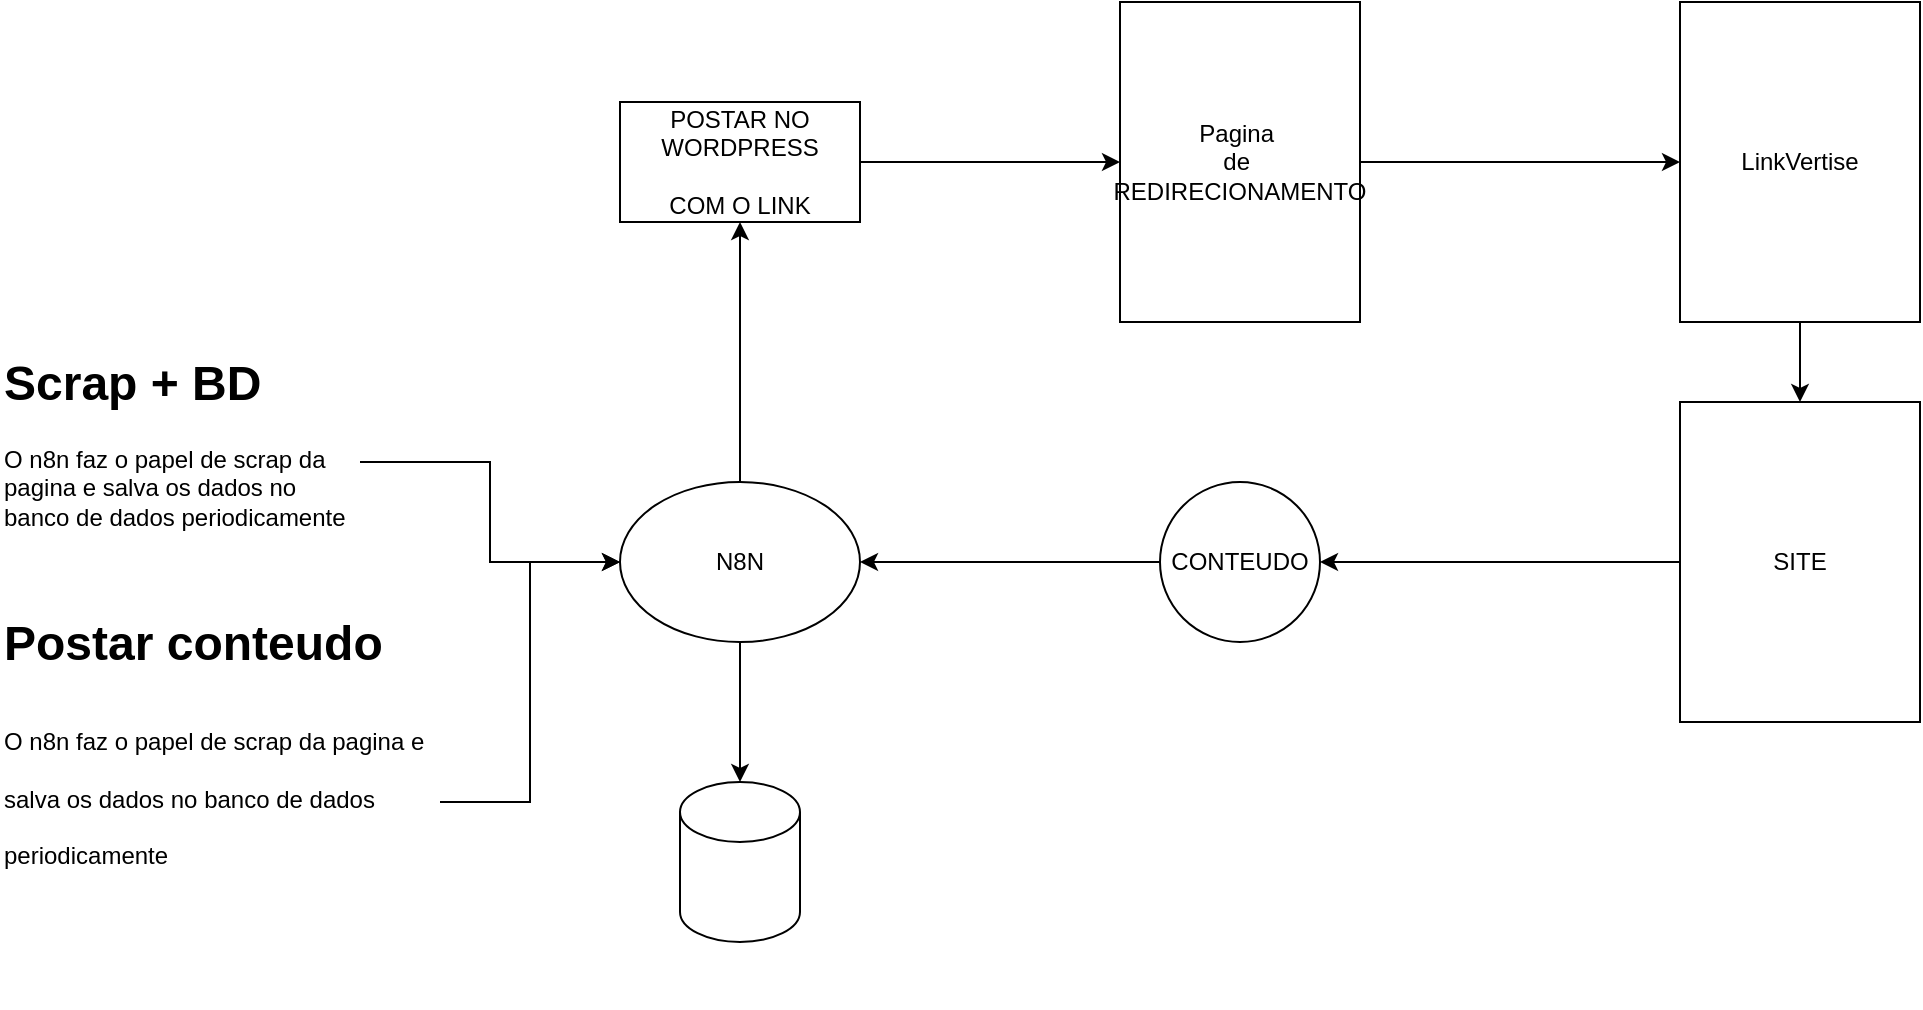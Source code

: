 <mxfile version="24.7.17">
  <diagram name="Página-1" id="dtz_bGJf7wTYpkM9wEOq">
    <mxGraphModel dx="2392" dy="552" grid="1" gridSize="10" guides="1" tooltips="1" connect="1" arrows="1" fold="1" page="1" pageScale="1" pageWidth="827" pageHeight="1169" math="0" shadow="0">
      <root>
        <mxCell id="0" />
        <mxCell id="1" parent="0" />
        <mxCell id="aTo8OEUiMumtNz0-kFa5-20" style="edgeStyle=orthogonalEdgeStyle;rounded=0;orthogonalLoop=1;jettySize=auto;html=1;" edge="1" parent="1" source="Ruj3YEUKWDcstiGsCauB-1" target="aTo8OEUiMumtNz0-kFa5-4">
          <mxGeometry relative="1" as="geometry" />
        </mxCell>
        <mxCell id="Ruj3YEUKWDcstiGsCauB-1" value="Pagina&amp;nbsp;&lt;div&gt;de&amp;nbsp;&lt;/div&gt;&lt;div&gt;REDIRECIONAMENTO&lt;/div&gt;" style="rounded=0;whiteSpace=wrap;html=1;" parent="1" vertex="1">
          <mxGeometry x="280" y="60" width="120" height="160" as="geometry" />
        </mxCell>
        <mxCell id="aTo8OEUiMumtNz0-kFa5-10" style="edgeStyle=orthogonalEdgeStyle;rounded=0;orthogonalLoop=1;jettySize=auto;html=1;" edge="1" parent="1" source="Ruj3YEUKWDcstiGsCauB-6" target="aTo8OEUiMumtNz0-kFa5-1">
          <mxGeometry relative="1" as="geometry" />
        </mxCell>
        <mxCell id="aTo8OEUiMumtNz0-kFa5-18" value="" style="edgeStyle=orthogonalEdgeStyle;rounded=0;orthogonalLoop=1;jettySize=auto;html=1;" edge="1" parent="1" source="Ruj3YEUKWDcstiGsCauB-6" target="aTo8OEUiMumtNz0-kFa5-17">
          <mxGeometry relative="1" as="geometry" />
        </mxCell>
        <mxCell id="Ruj3YEUKWDcstiGsCauB-6" value="N8N" style="ellipse;whiteSpace=wrap;html=1;" parent="1" vertex="1">
          <mxGeometry x="30" y="300" width="120" height="80" as="geometry" />
        </mxCell>
        <mxCell id="aTo8OEUiMumtNz0-kFa5-1" value="" style="shape=cylinder3;whiteSpace=wrap;html=1;boundedLbl=1;backgroundOutline=1;size=15;" vertex="1" parent="1">
          <mxGeometry x="60" y="450" width="60" height="80" as="geometry" />
        </mxCell>
        <mxCell id="aTo8OEUiMumtNz0-kFa5-21" style="edgeStyle=orthogonalEdgeStyle;rounded=0;orthogonalLoop=1;jettySize=auto;html=1;" edge="1" parent="1" source="aTo8OEUiMumtNz0-kFa5-4" target="aTo8OEUiMumtNz0-kFa5-12">
          <mxGeometry relative="1" as="geometry" />
        </mxCell>
        <mxCell id="aTo8OEUiMumtNz0-kFa5-4" value="LinkVertise" style="rounded=0;whiteSpace=wrap;html=1;" vertex="1" parent="1">
          <mxGeometry x="560" y="60" width="120" height="160" as="geometry" />
        </mxCell>
        <mxCell id="aTo8OEUiMumtNz0-kFa5-26" value="" style="edgeStyle=orthogonalEdgeStyle;rounded=0;orthogonalLoop=1;jettySize=auto;html=1;" edge="1" parent="1" source="aTo8OEUiMumtNz0-kFa5-12" target="aTo8OEUiMumtNz0-kFa5-25">
          <mxGeometry relative="1" as="geometry" />
        </mxCell>
        <mxCell id="aTo8OEUiMumtNz0-kFa5-12" value="SITE" style="rounded=0;whiteSpace=wrap;html=1;" vertex="1" parent="1">
          <mxGeometry x="560" y="260" width="120" height="160" as="geometry" />
        </mxCell>
        <mxCell id="aTo8OEUiMumtNz0-kFa5-14" style="edgeStyle=orthogonalEdgeStyle;rounded=0;orthogonalLoop=1;jettySize=auto;html=1;" edge="1" parent="1" source="aTo8OEUiMumtNz0-kFa5-13" target="Ruj3YEUKWDcstiGsCauB-6">
          <mxGeometry relative="1" as="geometry" />
        </mxCell>
        <mxCell id="aTo8OEUiMumtNz0-kFa5-13" value="&lt;h1 style=&quot;margin-top: 0px;&quot;&gt;Scrap + BD&lt;/h1&gt;&lt;p&gt;O n8n faz o papel de scrap da pagina e salva os dados no banco de dados periodicamente&lt;/p&gt;" style="text;html=1;whiteSpace=wrap;overflow=hidden;rounded=0;" vertex="1" parent="1">
          <mxGeometry x="-280" y="230" width="180" height="120" as="geometry" />
        </mxCell>
        <mxCell id="aTo8OEUiMumtNz0-kFa5-16" style="edgeStyle=orthogonalEdgeStyle;rounded=0;orthogonalLoop=1;jettySize=auto;html=1;" edge="1" parent="1" source="aTo8OEUiMumtNz0-kFa5-15" target="Ruj3YEUKWDcstiGsCauB-6">
          <mxGeometry relative="1" as="geometry" />
        </mxCell>
        <mxCell id="aTo8OEUiMumtNz0-kFa5-15" value="&lt;h1 style=&quot;margin-top: 0px;&quot;&gt;&lt;span style=&quot;background-color: initial;&quot;&gt;Postar conteudo&lt;/span&gt;&lt;/h1&gt;&lt;h1 style=&quot;margin-top: 0px;&quot;&gt;&lt;span style=&quot;background-color: initial; font-size: 12px; font-weight: normal;&quot;&gt;O n8n faz o papel de scrap da pagina e salva os dados no banco de dados periodicamente&lt;/span&gt;&lt;br&gt;&lt;/h1&gt;" style="text;html=1;whiteSpace=wrap;overflow=hidden;rounded=0;" vertex="1" parent="1">
          <mxGeometry x="-280" y="360" width="220" height="200" as="geometry" />
        </mxCell>
        <mxCell id="aTo8OEUiMumtNz0-kFa5-19" style="edgeStyle=orthogonalEdgeStyle;rounded=0;orthogonalLoop=1;jettySize=auto;html=1;" edge="1" parent="1" source="aTo8OEUiMumtNz0-kFa5-17" target="Ruj3YEUKWDcstiGsCauB-1">
          <mxGeometry relative="1" as="geometry" />
        </mxCell>
        <mxCell id="aTo8OEUiMumtNz0-kFa5-17" value="POSTAR NO WORDPRESS&lt;br&gt;&lt;br&gt;COM O LINK" style="whiteSpace=wrap;html=1;" vertex="1" parent="1">
          <mxGeometry x="30" y="110" width="120" height="60" as="geometry" />
        </mxCell>
        <mxCell id="aTo8OEUiMumtNz0-kFa5-27" style="edgeStyle=orthogonalEdgeStyle;rounded=0;orthogonalLoop=1;jettySize=auto;html=1;" edge="1" parent="1" source="aTo8OEUiMumtNz0-kFa5-25" target="Ruj3YEUKWDcstiGsCauB-6">
          <mxGeometry relative="1" as="geometry" />
        </mxCell>
        <mxCell id="aTo8OEUiMumtNz0-kFa5-25" value="CONTEUDO" style="ellipse;whiteSpace=wrap;html=1;rounded=0;" vertex="1" parent="1">
          <mxGeometry x="300" y="300" width="80" height="80" as="geometry" />
        </mxCell>
      </root>
    </mxGraphModel>
  </diagram>
</mxfile>
